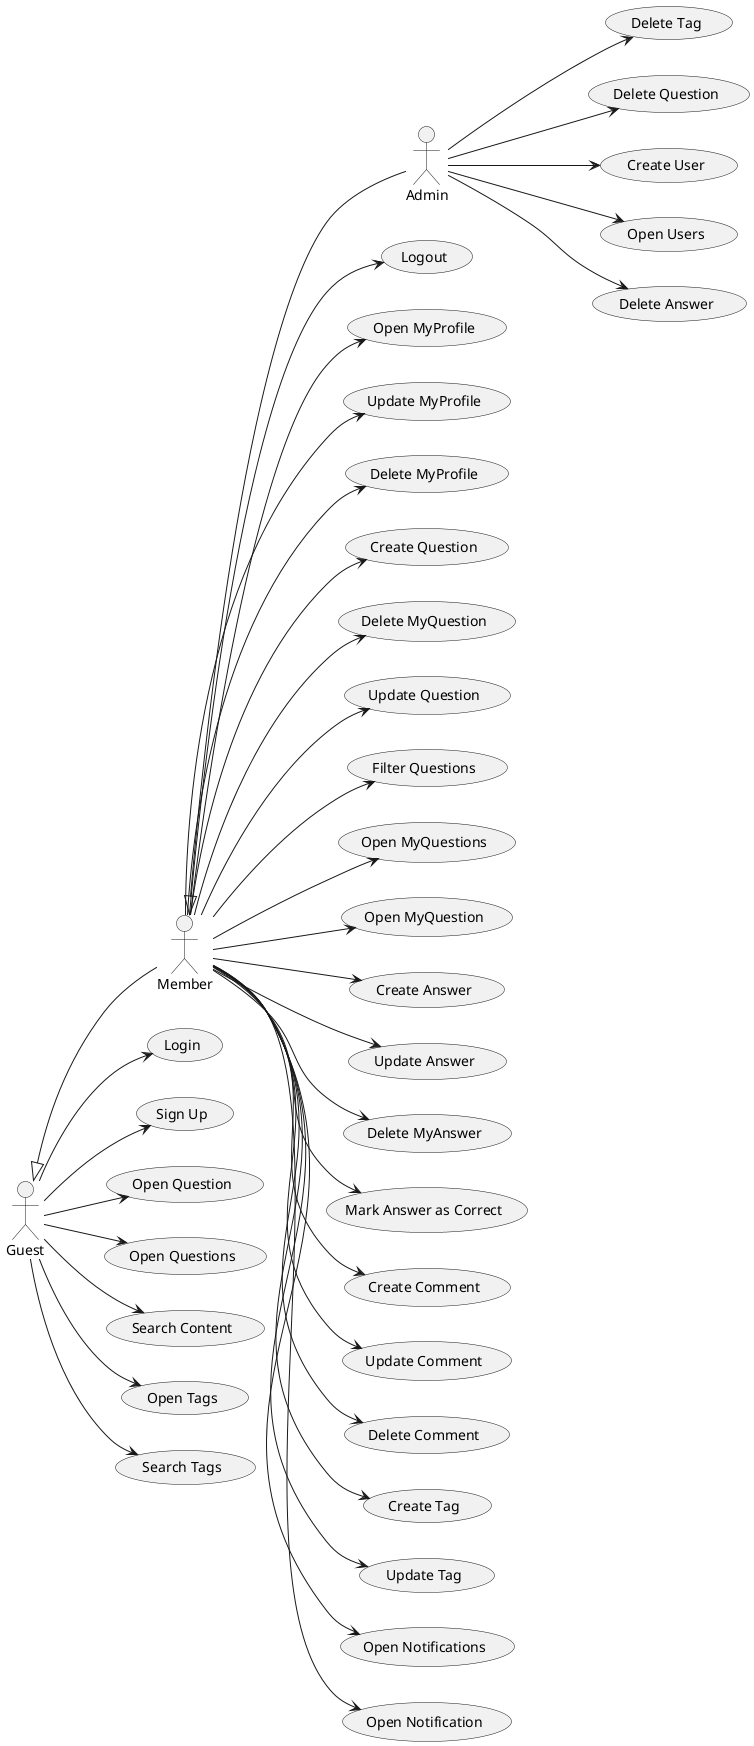 @startuml

actor Guest
actor Member
actor Admin

Guest <|-down- Member
Member <|-down- Admin

left to right direction
(Login) as UC1
(Logout) as UC2
(Sign Up) as UC3
(Open MyProfile) as UC4
(Update MyProfile) as UC5
(Delete MyProfile) as UC6
(Open Question) as UC7
(Create Question) as UC8
(Delete MyQuestion) as UC9
(Update Question) as UC10
(Open Questions) as UC11
(Filter Questions) as UC12
(Open MyQuestions) as UC13
(Open MyQuestion) as UC32
(Create Answer) as UC14
(Update Answer) as UC15
(Delete MyAnswer) as UC16
(Mark Answer as Correct) as UC17
(Create Comment) as UC18
(Update Comment) as UC19
(Delete Comment) as UC20
(Create Tag) as UC21
(Update Tag) as UC22
(Delete Tag) as UC24
(Search Content) as UC25
(Open Tags) as UC26
(Search Tags) as UC27
(Delete Question) as UC28
(Create User) as UC29
(Open Users) as UC30
(Delete Answer) as UC31
(Open Notifications) as UC33
(Open Notification) as UC34

Guest --> UC7
Guest --> UC11
Guest --> UC25
Guest --> UC26
Guest --> UC27
Guest --> UC1
Guest --> UC3

Member --> UC2
Member --> UC4
Member --> UC5
Member --> UC6
Member --> UC8
Member --> UC9
Member --> UC10
Member --> UC12
Member --> UC13
Member --> UC14
Member --> UC15
Member --> UC16
Member --> UC17
Member --> UC18
Member --> UC19
Member --> UC20
Member --> UC21
Member --> UC22
Member --> UC32
Member --> UC33
Member --> UC34

Admin --> UC24
Admin --> UC28
Admin --> UC29
Admin --> UC30
Admin --> UC31

@enduml